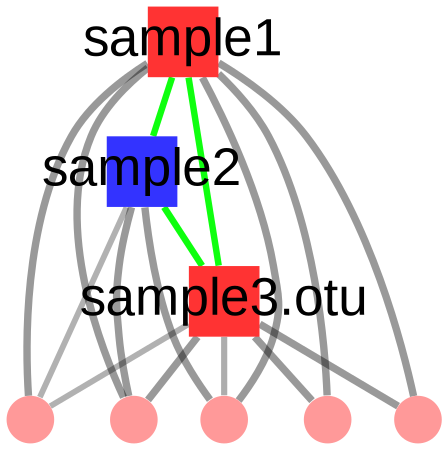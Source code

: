 graph G {
size="6,3!";
node [fontname="Arial",fontsize="32.0",width=0.5,penwidth=0];
outputorder=edgesfirst;
# other samples: 5
# sample: sample3.otu otus: 11
# sample: sample2.otu otus: 8
# sample: sample1.otu otus: 7
# other sample: osample1 otus: 4
# other sample: osample2 otus: 5
# other sample: osample3 otus: 3
# other sample: osample4 otus: 1
# other sample: osample5 otus: 1
# total other samples (>=20 OTUs): 5
n0 [fixedsize=true,fillcolor="#FF3333",shape=box,width=0.6,label="sample3.otu",style=filled,height=0.6,color="#FF3333"];
n1 [fixedsize=true,fillcolor="#3333FF",shape=box,width=0.6,label="sample2",style=filled,height=0.6,color="#FF3333"];
n2 [fixedsize=true,fillcolor="#FF3333",shape=box,width=0.6,label="sample1",style=filled,height=0.6,color="#33FF33"];
n3 [fixedsize=true,penwidth=0,fillcolor="#FF9999",shape=circle,width=0.4,label="",style=filled,height=0.4,color="#000000"];
n4 [fixedsize=true,penwidth=0,fillcolor="#FF9999",shape=circle,width=0.4,label="",style=filled,height=0.4,color="#000000"];
n5 [fixedsize=true,penwidth=0,fillcolor="#FF9999",shape=circle,width=0.4,label="",style=filled,height=0.4,color="#000000"];
n6 [fixedsize=true,penwidth=0,fillcolor="#FF9999",shape=circle,width=0.4,label="",style=filled,height=0.4,color="#000000"];
n7 [fixedsize=true,penwidth=0,fillcolor="#FF9999",shape=circle,width=0.4,label="",style=filled,height=0.4,color="#000000"];
n0 -- n3 [len=4.075000,weight=2.500000,penwidth=3.562500,color="#0000004e"];
n0 -- n4 [len=4.060000,weight=2.000000,penwidth=3.750000,color="#00000052"];
n0 -- n5 [len=4.000000,weight=0.000000,penwidth=4.500000,color="#00000066"];
n0 -- n6 [len=4.000000,weight=0.000000,penwidth=4.500000,color="#00000066"];
n0 -- n7 [len=4.000000,weight=0.000000,penwidth=4.500000,color="#00000066"];
n1 -- n3 [len=4.075000,weight=2.500000,penwidth=3.562500,color="#0000004e"];
n1 -- n4 [len=4.000000,weight=0.000000,penwidth=4.500000,color="#00000066"];
n1 -- n5 [len=4.000000,weight=0.000000,penwidth=4.500000,color="#00000066"];
n2 -- n3 [len=4.000000,weight=0.000000,penwidth=4.500000,color="#00000066"];
n2 -- n4 [len=4.000000,weight=0.000000,penwidth=4.500000,color="#00000066"];
n2 -- n5 [len=4.000000,weight=0.000000,penwidth=4.500000,color="#00000066"];
n2 -- n6 [len=4.000000,weight=0.000000,penwidth=4.500000,color="#00000066"];
n2 -- n7 [len=4.000000,weight=0.000000,penwidth=4.500000,color="#00000066"];
n1 -- n0 [len=3.125000,weight=2.500000,penwidth=4.000000,color="#00FF00f2"];
n2 -- n0 [len=3.142857,weight=2.857143,penwidth=3.928571,color="#00FF00f0"];
n2 -- n1 [len=3.142857,weight=2.857143,penwidth=3.928571,color="#00FF00f0"];
}
